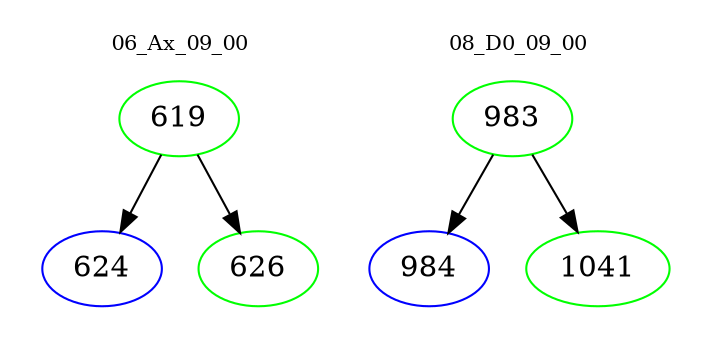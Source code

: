 digraph{
subgraph cluster_0 {
color = white
label = "06_Ax_09_00";
fontsize=10;
T0_619 [label="619", color="green"]
T0_619 -> T0_624 [color="black"]
T0_624 [label="624", color="blue"]
T0_619 -> T0_626 [color="black"]
T0_626 [label="626", color="green"]
}
subgraph cluster_1 {
color = white
label = "08_D0_09_00";
fontsize=10;
T1_983 [label="983", color="green"]
T1_983 -> T1_984 [color="black"]
T1_984 [label="984", color="blue"]
T1_983 -> T1_1041 [color="black"]
T1_1041 [label="1041", color="green"]
}
}
